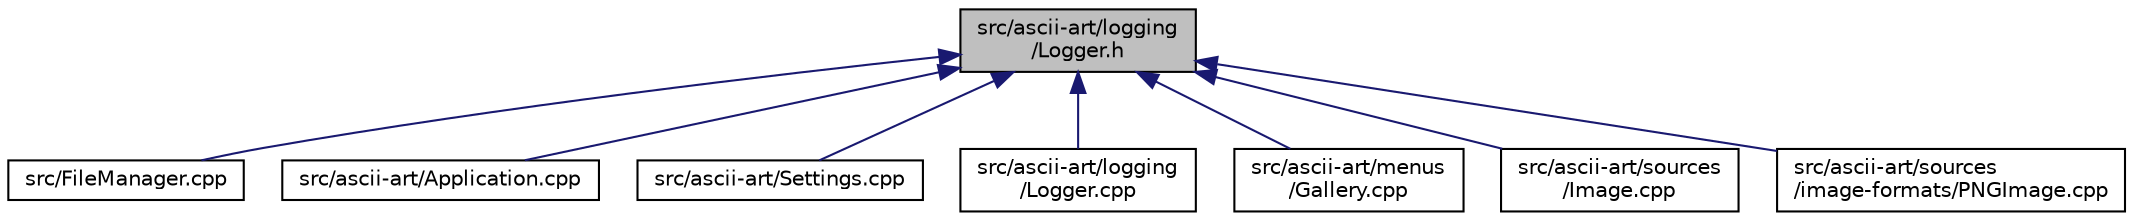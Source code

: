 digraph "src/ascii-art/logging/Logger.h"
{
 // LATEX_PDF_SIZE
  edge [fontname="Helvetica",fontsize="10",labelfontname="Helvetica",labelfontsize="10"];
  node [fontname="Helvetica",fontsize="10",shape=record];
  Node1 [label="src/ascii-art/logging\l/Logger.h",height=0.2,width=0.4,color="black", fillcolor="grey75", style="filled", fontcolor="black",tooltip=" "];
  Node1 -> Node2 [dir="back",color="midnightblue",fontsize="10",style="solid",fontname="Helvetica"];
  Node2 [label="src/FileManager.cpp",height=0.2,width=0.4,color="black", fillcolor="white", style="filled",URL="$FileManager_8cpp.html",tooltip=" "];
  Node1 -> Node3 [dir="back",color="midnightblue",fontsize="10",style="solid",fontname="Helvetica"];
  Node3 [label="src/ascii-art/Application.cpp",height=0.2,width=0.4,color="black", fillcolor="white", style="filled",URL="$Application_8cpp.html",tooltip=" "];
  Node1 -> Node4 [dir="back",color="midnightblue",fontsize="10",style="solid",fontname="Helvetica"];
  Node4 [label="src/ascii-art/Settings.cpp",height=0.2,width=0.4,color="black", fillcolor="white", style="filled",URL="$Settings_8cpp.html",tooltip=" "];
  Node1 -> Node5 [dir="back",color="midnightblue",fontsize="10",style="solid",fontname="Helvetica"];
  Node5 [label="src/ascii-art/logging\l/Logger.cpp",height=0.2,width=0.4,color="black", fillcolor="white", style="filled",URL="$Logger_8cpp.html",tooltip=" "];
  Node1 -> Node6 [dir="back",color="midnightblue",fontsize="10",style="solid",fontname="Helvetica"];
  Node6 [label="src/ascii-art/menus\l/Gallery.cpp",height=0.2,width=0.4,color="black", fillcolor="white", style="filled",URL="$Gallery_8cpp.html",tooltip=" "];
  Node1 -> Node7 [dir="back",color="midnightblue",fontsize="10",style="solid",fontname="Helvetica"];
  Node7 [label="src/ascii-art/sources\l/Image.cpp",height=0.2,width=0.4,color="black", fillcolor="white", style="filled",URL="$Image_8cpp.html",tooltip=" "];
  Node1 -> Node8 [dir="back",color="midnightblue",fontsize="10",style="solid",fontname="Helvetica"];
  Node8 [label="src/ascii-art/sources\l/image-formats/PNGImage.cpp",height=0.2,width=0.4,color="black", fillcolor="white", style="filled",URL="$PNGImage_8cpp.html",tooltip=" "];
}
